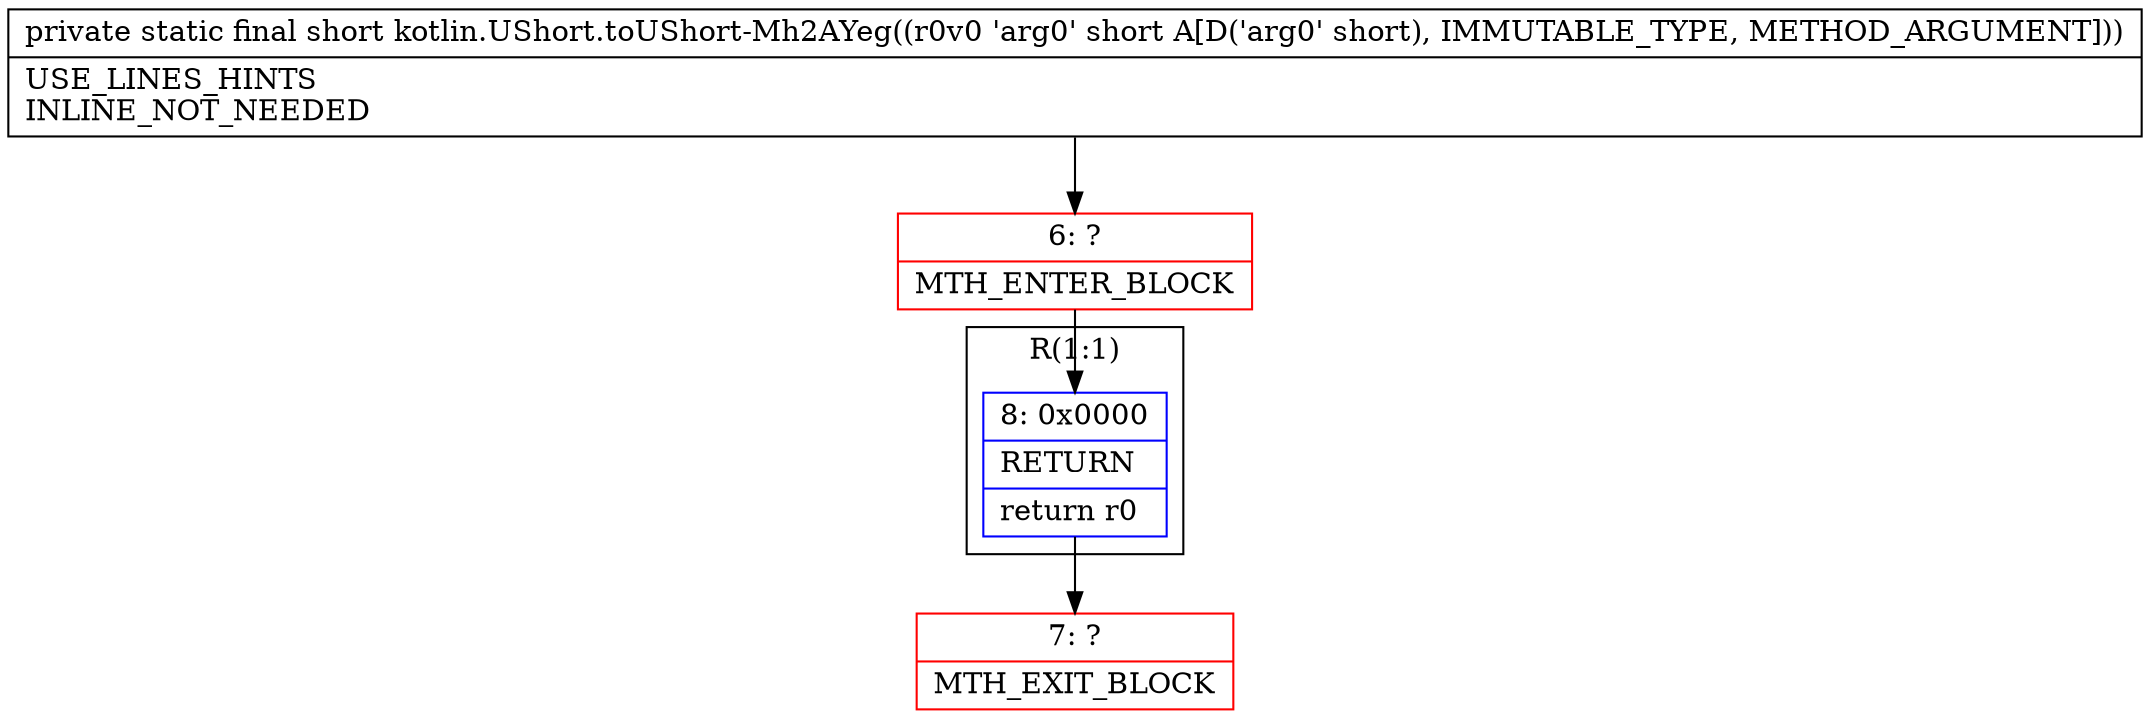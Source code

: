 digraph "CFG forkotlin.UShort.toUShort\-Mh2AYeg(S)S" {
subgraph cluster_Region_1030516428 {
label = "R(1:1)";
node [shape=record,color=blue];
Node_8 [shape=record,label="{8\:\ 0x0000|RETURN\l|return r0\l}"];
}
Node_6 [shape=record,color=red,label="{6\:\ ?|MTH_ENTER_BLOCK\l}"];
Node_7 [shape=record,color=red,label="{7\:\ ?|MTH_EXIT_BLOCK\l}"];
MethodNode[shape=record,label="{private static final short kotlin.UShort.toUShort\-Mh2AYeg((r0v0 'arg0' short A[D('arg0' short), IMMUTABLE_TYPE, METHOD_ARGUMENT]))  | USE_LINES_HINTS\lINLINE_NOT_NEEDED\l}"];
MethodNode -> Node_6;Node_8 -> Node_7;
Node_6 -> Node_8;
}

